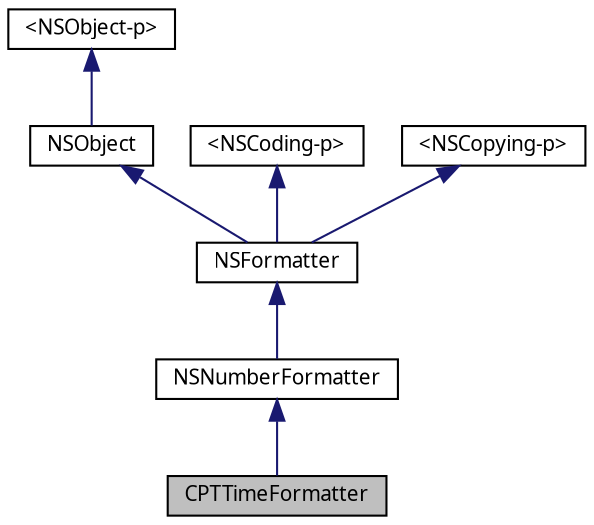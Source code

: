 digraph G
{
  bgcolor="transparent";
  edge [fontname="Lucinda Grande",fontsize="10",labelfontname="Lucinda Grande",labelfontsize="10"];
  node [fontname="Lucinda Grande",fontsize="10",shape=record];
  Node1 [label="CPTTimeFormatter",height=0.2,width=0.4,color="black", fillcolor="grey75", style="filled" fontcolor="black"];
  Node2 -> Node1 [dir="back",color="midnightblue",fontsize="10",style="solid",fontname="Lucinda Grande"];
  Node2 [label="NSNumberFormatter",height=0.2,width=0.4,color="black",URL="doxygen-cocoa-touch-tags.xml$http://developer.apple.com/iphone/library/documentation/Cocoa/Reference/Foundation/Classes/NSNumberFormatter_Class/Reference/Reference.html.html#//apple_ref/occ/cl/NSNumberFormatter"];
  Node3 -> Node2 [dir="back",color="midnightblue",fontsize="10",style="solid",fontname="Lucinda Grande"];
  Node3 [label="NSFormatter",height=0.2,width=0.4,color="black",URL="doxygen-cocoa-touch-tags.xml$http://developer.apple.com/iphone/library/documentation/Cocoa/Reference/Foundation/Classes/NSFormatter_Class/Reference/Reference.html"];
  Node4 -> Node3 [dir="back",color="midnightblue",fontsize="10",style="solid",fontname="Lucinda Grande"];
  Node4 [label="NSObject",height=0.2,width=0.4,color="black",URL="doxygen-cocoa-touch-tags.xml$http://developer.apple.com/iphone/library/documentation/Cocoa/Reference/Foundation/Classes/NSObject_Class/Reference/Reference.html"];
  Node5 -> Node4 [dir="back",color="midnightblue",fontsize="10",style="solid",fontname="Lucinda Grande"];
  Node5 [label="\<NSObject-p\>",height=0.2,width=0.4,color="black",URL="doxygen-cocoa-touch-tags.xml$http://developer.apple.com/iPhone/library/documentation/Cocoa/Reference/Foundation/Protocols/NSObject_Protocol/Reference/NSObject.html"];
  Node6 -> Node3 [dir="back",color="midnightblue",fontsize="10",style="solid",fontname="Lucinda Grande"];
  Node6 [label="\<NSCoding-p\>",height=0.2,width=0.4,color="black",URL="doxygen-cocoa-touch-tags.xml$http://developer.apple.com/iphone/library/documentation/Cocoa/Reference/Foundation/Protocols/NSCoding_Protocol/Reference/Reference.html"];
  Node7 -> Node3 [dir="back",color="midnightblue",fontsize="10",style="solid",fontname="Lucinda Grande"];
  Node7 [label="\<NSCopying-p\>",height=0.2,width=0.4,color="black",URL="doxygen-cocoa-touch-tags.xml$http://developer.apple.com/iphone/library/documentation/Cocoa/Reference/Foundation/Protocols/NSCopying_Protocol/Reference/Reference.html"];
}
